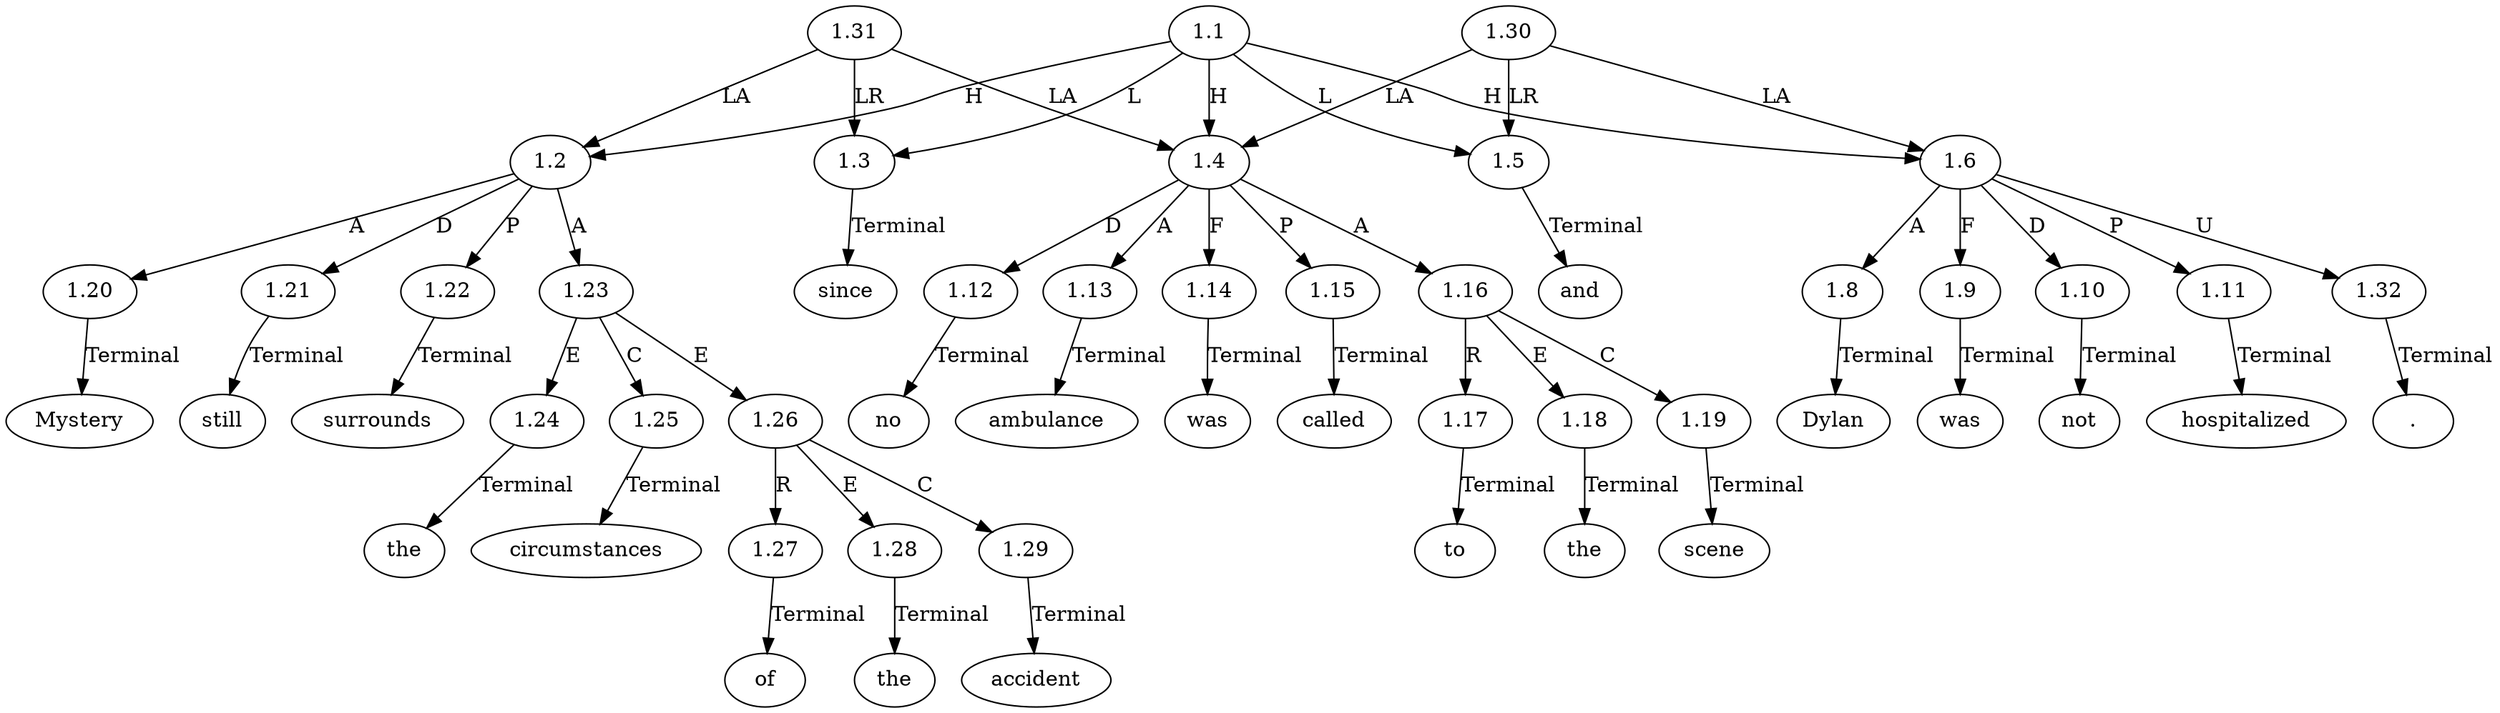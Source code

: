 // Graph
digraph {
	0.1 [label=Mystery ordering=out]
	0.10 [label=no ordering=out]
	0.11 [label=ambulance ordering=out]
	0.12 [label=was ordering=out]
	0.13 [label=called ordering=out]
	0.14 [label=to ordering=out]
	0.15 [label=the ordering=out]
	0.16 [label=scene ordering=out]
	0.17 [label=and ordering=out]
	0.18 [label=Dylan ordering=out]
	0.19 [label=was ordering=out]
	0.2 [label=still ordering=out]
	0.20 [label=not ordering=out]
	0.21 [label=hospitalized ordering=out]
	0.22 [label="." ordering=out]
	0.3 [label=surrounds ordering=out]
	0.4 [label=the ordering=out]
	0.5 [label=circumstances ordering=out]
	0.6 [label=of ordering=out]
	0.7 [label=the ordering=out]
	0.8 [label=accident ordering=out]
	0.9 [label=since ordering=out]
	1.1 [label=1.1 ordering=out]
	1.2 [label=1.2 ordering=out]
	1.3 [label=1.3 ordering=out]
	1.4 [label=1.4 ordering=out]
	1.5 [label=1.5 ordering=out]
	1.6 [label=1.6 ordering=out]
	1.8 [label=1.8 ordering=out]
	1.9 [label=1.9 ordering=out]
	1.10 [label=1.10 ordering=out]
	1.11 [label=1.11 ordering=out]
	1.12 [label=1.12 ordering=out]
	1.13 [label=1.13 ordering=out]
	1.14 [label=1.14 ordering=out]
	1.15 [label=1.15 ordering=out]
	1.16 [label=1.16 ordering=out]
	1.17 [label=1.17 ordering=out]
	1.18 [label=1.18 ordering=out]
	1.19 [label=1.19 ordering=out]
	1.20 [label=1.20 ordering=out]
	1.21 [label=1.21 ordering=out]
	1.22 [label=1.22 ordering=out]
	1.23 [label=1.23 ordering=out]
	1.24 [label=1.24 ordering=out]
	1.25 [label=1.25 ordering=out]
	1.26 [label=1.26 ordering=out]
	1.27 [label=1.27 ordering=out]
	1.28 [label=1.28 ordering=out]
	1.29 [label=1.29 ordering=out]
	1.30 [label=1.30 ordering=out]
	1.31 [label=1.31 ordering=out]
	1.32 [label=1.32 ordering=out]
	1.1 -> 1.2 [label=H ordering=out]
	1.1 -> 1.3 [label=L ordering=out]
	1.1 -> 1.4 [label=H ordering=out]
	1.1 -> 1.5 [label=L ordering=out]
	1.1 -> 1.6 [label=H ordering=out]
	1.2 -> 1.20 [label=A ordering=out]
	1.2 -> 1.21 [label=D ordering=out]
	1.2 -> 1.22 [label=P ordering=out]
	1.2 -> 1.23 [label=A ordering=out]
	1.3 -> 0.9 [label=Terminal ordering=out]
	1.4 -> 1.12 [label=D ordering=out]
	1.4 -> 1.13 [label=A ordering=out]
	1.4 -> 1.14 [label=F ordering=out]
	1.4 -> 1.15 [label=P ordering=out]
	1.4 -> 1.16 [label=A ordering=out]
	1.5 -> 0.17 [label=Terminal ordering=out]
	1.6 -> 1.8 [label=A ordering=out]
	1.6 -> 1.9 [label=F ordering=out]
	1.6 -> 1.10 [label=D ordering=out]
	1.6 -> 1.11 [label=P ordering=out]
	1.6 -> 1.32 [label=U ordering=out]
	1.8 -> 0.18 [label=Terminal ordering=out]
	1.9 -> 0.19 [label=Terminal ordering=out]
	1.10 -> 0.20 [label=Terminal ordering=out]
	1.11 -> 0.21 [label=Terminal ordering=out]
	1.12 -> 0.10 [label=Terminal ordering=out]
	1.13 -> 0.11 [label=Terminal ordering=out]
	1.14 -> 0.12 [label=Terminal ordering=out]
	1.15 -> 0.13 [label=Terminal ordering=out]
	1.16 -> 1.17 [label=R ordering=out]
	1.16 -> 1.18 [label=E ordering=out]
	1.16 -> 1.19 [label=C ordering=out]
	1.17 -> 0.14 [label=Terminal ordering=out]
	1.18 -> 0.15 [label=Terminal ordering=out]
	1.19 -> 0.16 [label=Terminal ordering=out]
	1.20 -> 0.1 [label=Terminal ordering=out]
	1.21 -> 0.2 [label=Terminal ordering=out]
	1.22 -> 0.3 [label=Terminal ordering=out]
	1.23 -> 1.24 [label=E ordering=out]
	1.23 -> 1.25 [label=C ordering=out]
	1.23 -> 1.26 [label=E ordering=out]
	1.24 -> 0.4 [label=Terminal ordering=out]
	1.25 -> 0.5 [label=Terminal ordering=out]
	1.26 -> 1.27 [label=R ordering=out]
	1.26 -> 1.28 [label=E ordering=out]
	1.26 -> 1.29 [label=C ordering=out]
	1.27 -> 0.6 [label=Terminal ordering=out]
	1.28 -> 0.7 [label=Terminal ordering=out]
	1.29 -> 0.8 [label=Terminal ordering=out]
	1.30 -> 1.4 [label=LA ordering=out]
	1.30 -> 1.5 [label=LR ordering=out]
	1.30 -> 1.6 [label=LA ordering=out]
	1.31 -> 1.2 [label=LA ordering=out]
	1.31 -> 1.3 [label=LR ordering=out]
	1.31 -> 1.4 [label=LA ordering=out]
	1.32 -> 0.22 [label=Terminal ordering=out]
}
